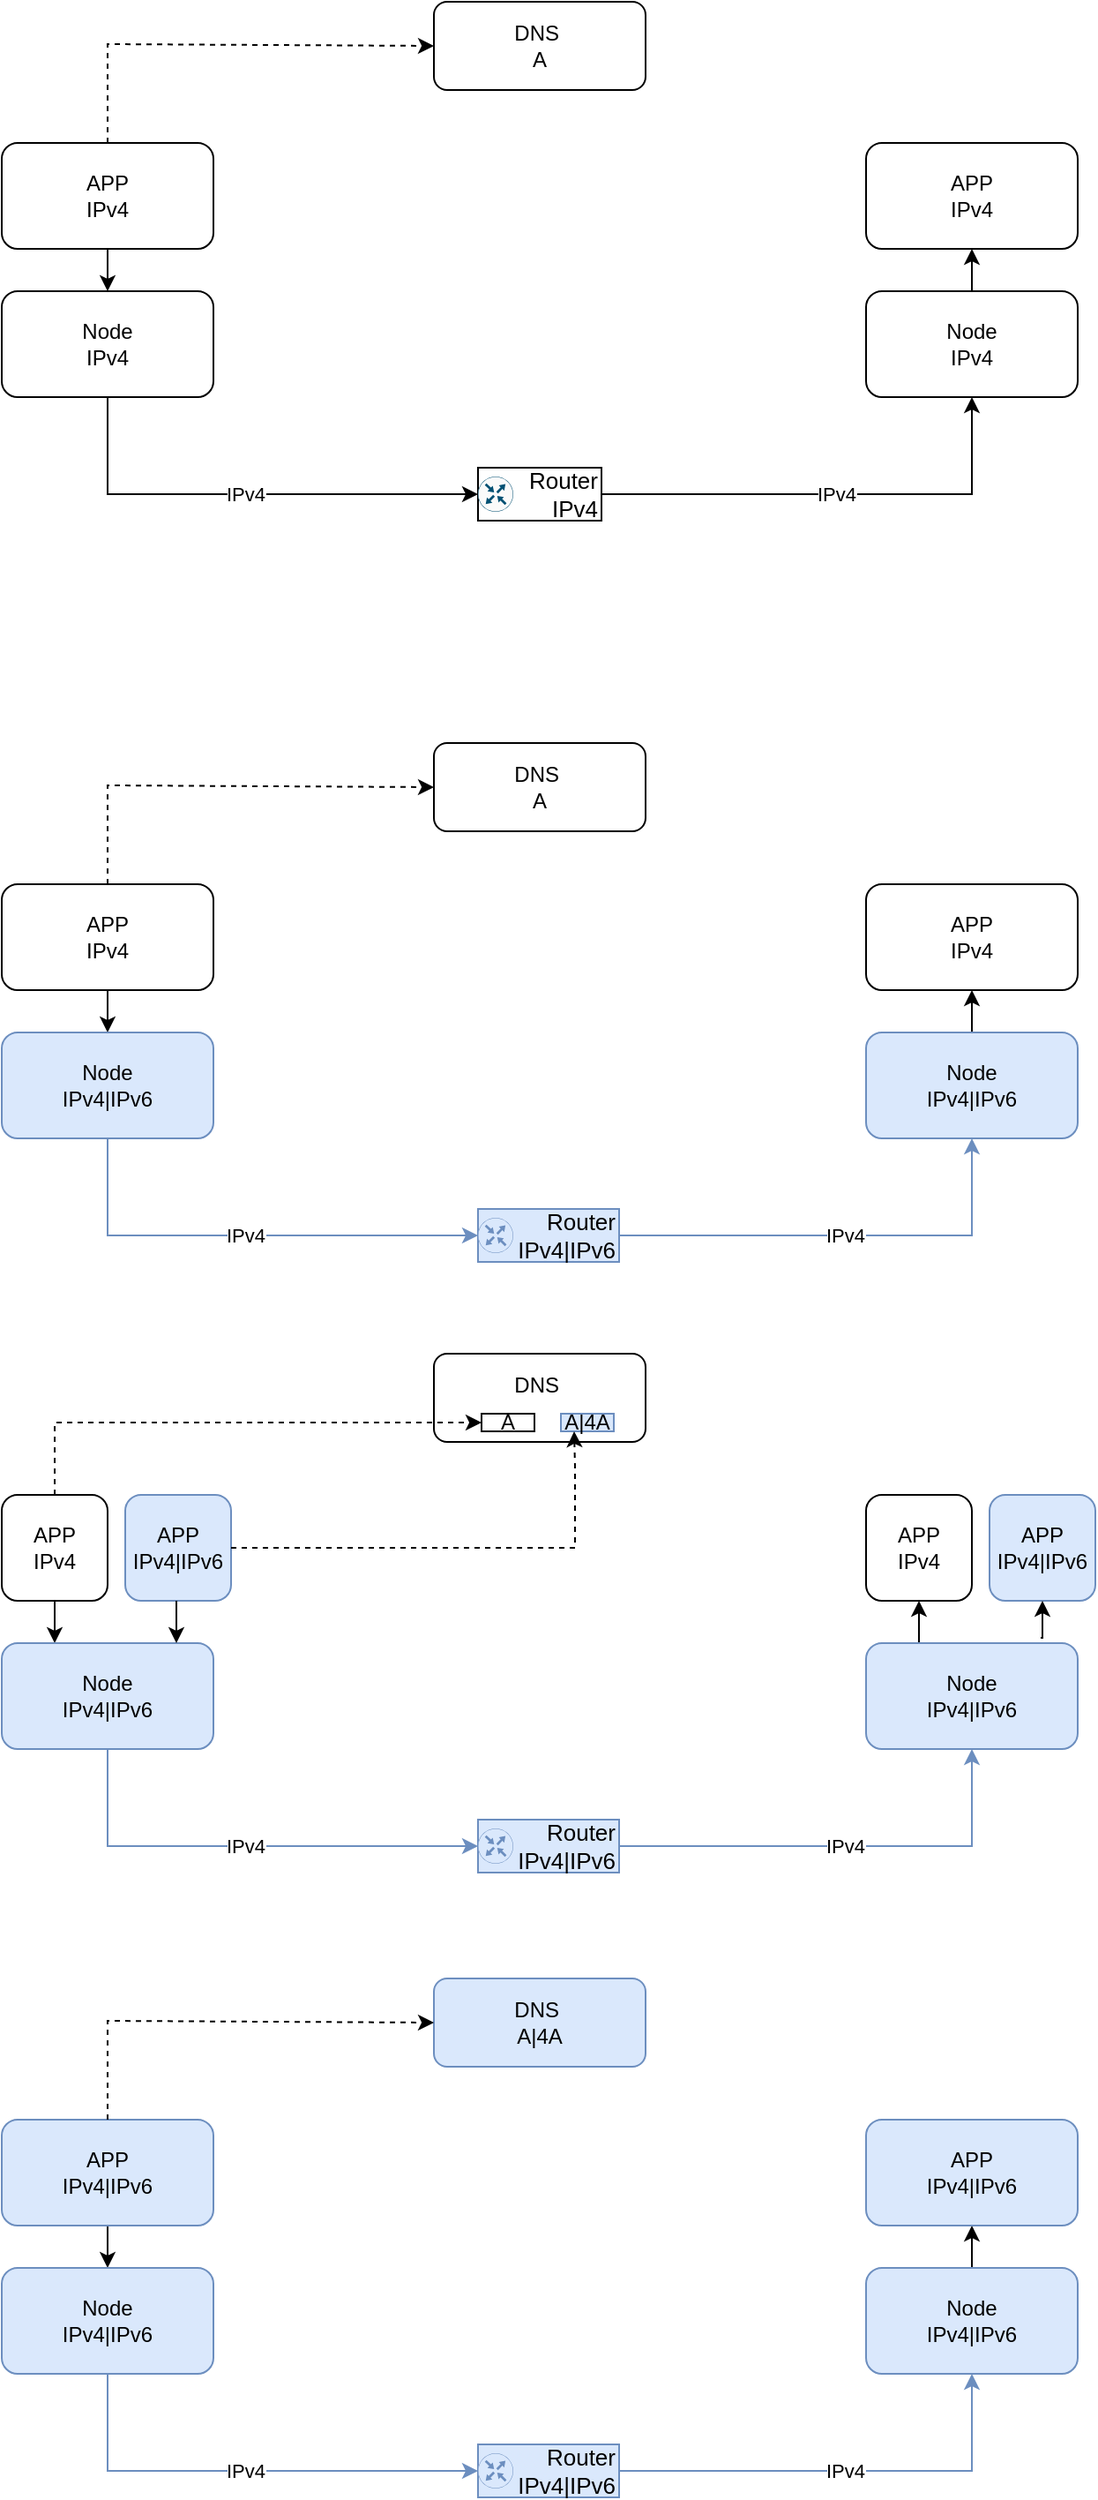 <mxfile version="24.2.5" type="github">
  <diagram name="Page-1" id="hf8vbC5gnfpXznW6TtMR">
    <mxGraphModel dx="954" dy="581" grid="1" gridSize="10" guides="1" tooltips="1" connect="1" arrows="1" fold="1" page="1" pageScale="1" pageWidth="850" pageHeight="1100" math="0" shadow="0">
      <root>
        <mxCell id="0" />
        <mxCell id="1" parent="0" />
        <mxCell id="I-ZQHCLHnSNSRRZjwJ6a-3" value="" style="edgeStyle=orthogonalEdgeStyle;rounded=0;orthogonalLoop=1;jettySize=auto;html=1;" parent="1" source="I-ZQHCLHnSNSRRZjwJ6a-1" target="I-ZQHCLHnSNSRRZjwJ6a-2" edge="1">
          <mxGeometry relative="1" as="geometry" />
        </mxCell>
        <mxCell id="I-ZQHCLHnSNSRRZjwJ6a-1" value="APP&lt;div data-sider-select-id=&quot;33506169-b03d-43fa-859e-f544d424c816&quot;&gt;IPv4&lt;/div&gt;" style="rounded=1;whiteSpace=wrap;html=1;" parent="1" vertex="1">
          <mxGeometry x="50" y="120" width="120" height="60" as="geometry" />
        </mxCell>
        <mxCell id="I-ZQHCLHnSNSRRZjwJ6a-2" value="Node&lt;div&gt;IPv4&lt;/div&gt;" style="whiteSpace=wrap;html=1;rounded=1;" parent="1" vertex="1">
          <mxGeometry x="50" y="204" width="120" height="60" as="geometry" />
        </mxCell>
        <mxCell id="I-ZQHCLHnSNSRRZjwJ6a-4" value="Router&lt;div style=&quot;font-size: 13px;&quot;&gt;IPv4&lt;/div&gt;" style="rounded=0;whiteSpace=wrap;html=1;fontSize=13;verticalAlign=middle;align=right;" parent="1" vertex="1">
          <mxGeometry x="320" y="304" width="70" height="30" as="geometry" />
        </mxCell>
        <mxCell id="I-ZQHCLHnSNSRRZjwJ6a-7" value="DNS&amp;nbsp;&lt;div&gt;A&lt;/div&gt;" style="rounded=1;whiteSpace=wrap;html=1;" parent="1" vertex="1">
          <mxGeometry x="295" y="40" width="120" height="50" as="geometry" />
        </mxCell>
        <mxCell id="I-ZQHCLHnSNSRRZjwJ6a-12" value="" style="edgeStyle=orthogonalEdgeStyle;rounded=0;orthogonalLoop=1;jettySize=auto;html=1;entryX=0.5;entryY=1;entryDx=0;entryDy=0;exitX=0.5;exitY=0;exitDx=0;exitDy=0;" parent="1" source="I-ZQHCLHnSNSRRZjwJ6a-14" target="I-ZQHCLHnSNSRRZjwJ6a-13" edge="1">
          <mxGeometry relative="1" as="geometry">
            <mxPoint x="690" y="184" as="sourcePoint" />
          </mxGeometry>
        </mxCell>
        <mxCell id="I-ZQHCLHnSNSRRZjwJ6a-13" value="APP&lt;div data-sider-select-id=&quot;33506169-b03d-43fa-859e-f544d424c816&quot;&gt;IPv4&lt;/div&gt;" style="rounded=1;whiteSpace=wrap;html=1;" parent="1" vertex="1">
          <mxGeometry x="540" y="120" width="120" height="60" as="geometry" />
        </mxCell>
        <mxCell id="I-ZQHCLHnSNSRRZjwJ6a-14" value="Node&lt;div&gt;IPv4&lt;/div&gt;" style="whiteSpace=wrap;html=1;rounded=1;" parent="1" vertex="1">
          <mxGeometry x="540" y="204" width="120" height="60" as="geometry" />
        </mxCell>
        <mxCell id="I-ZQHCLHnSNSRRZjwJ6a-19" value="" style="sketch=0;points=[[0.5,0,0],[1,0.5,0],[0.5,1,0],[0,0.5,0],[0.145,0.145,0],[0.856,0.145,0],[0.855,0.856,0],[0.145,0.855,0]];verticalLabelPosition=bottom;html=1;verticalAlign=top;aspect=fixed;align=center;pointerEvents=1;shape=mxgraph.cisco19.rect;prIcon=router;fillColor=#FAFAFA;strokeColor=#005073;" parent="1" vertex="1">
          <mxGeometry x="320" y="309" width="20" height="20" as="geometry" />
        </mxCell>
        <mxCell id="I-ZQHCLHnSNSRRZjwJ6a-22" value="IPv4" style="endArrow=classic;html=1;rounded=0;exitX=1;exitY=0.5;exitDx=0;exitDy=0;entryX=0.5;entryY=1;entryDx=0;entryDy=0;" parent="1" source="I-ZQHCLHnSNSRRZjwJ6a-4" target="I-ZQHCLHnSNSRRZjwJ6a-14" edge="1">
          <mxGeometry width="50" height="50" relative="1" as="geometry">
            <mxPoint x="415" y="324" as="sourcePoint" />
            <mxPoint x="465" y="274" as="targetPoint" />
            <Array as="points">
              <mxPoint x="600" y="319" />
            </Array>
          </mxGeometry>
        </mxCell>
        <mxCell id="I-ZQHCLHnSNSRRZjwJ6a-23" value="IPv4" style="endArrow=classic;html=1;rounded=0;exitX=0.5;exitY=1;exitDx=0;exitDy=0;entryX=0;entryY=0.5;entryDx=0;entryDy=0;" parent="1" source="I-ZQHCLHnSNSRRZjwJ6a-2" target="I-ZQHCLHnSNSRRZjwJ6a-4" edge="1">
          <mxGeometry width="50" height="50" relative="1" as="geometry">
            <mxPoint x="140" y="404" as="sourcePoint" />
            <mxPoint x="190" y="354" as="targetPoint" />
            <Array as="points">
              <mxPoint x="110" y="319" />
            </Array>
          </mxGeometry>
        </mxCell>
        <mxCell id="gsKdTAAplyLeZxzxBcaJ-2" value="" style="endArrow=classic;html=1;rounded=0;exitX=0.5;exitY=0;exitDx=0;exitDy=0;entryX=0;entryY=0.5;entryDx=0;entryDy=0;dashed=1;" edge="1" parent="1" source="I-ZQHCLHnSNSRRZjwJ6a-1" target="I-ZQHCLHnSNSRRZjwJ6a-7">
          <mxGeometry width="50" height="50" relative="1" as="geometry">
            <mxPoint x="390" y="234" as="sourcePoint" />
            <mxPoint x="440" y="184" as="targetPoint" />
            <Array as="points">
              <mxPoint x="110" y="64" />
            </Array>
          </mxGeometry>
        </mxCell>
        <mxCell id="gsKdTAAplyLeZxzxBcaJ-4" value="" style="edgeStyle=orthogonalEdgeStyle;rounded=0;orthogonalLoop=1;jettySize=auto;html=1;" edge="1" parent="1" source="gsKdTAAplyLeZxzxBcaJ-5" target="gsKdTAAplyLeZxzxBcaJ-6">
          <mxGeometry relative="1" as="geometry" />
        </mxCell>
        <mxCell id="gsKdTAAplyLeZxzxBcaJ-5" value="APP&lt;div data-sider-select-id=&quot;33506169-b03d-43fa-859e-f544d424c816&quot;&gt;IPv4&lt;/div&gt;" style="rounded=1;whiteSpace=wrap;html=1;" vertex="1" parent="1">
          <mxGeometry x="50" y="540" width="120" height="60" as="geometry" />
        </mxCell>
        <mxCell id="gsKdTAAplyLeZxzxBcaJ-6" value="Node&lt;div&gt;IPv4|IPv6&lt;/div&gt;" style="whiteSpace=wrap;html=1;rounded=1;fillColor=#dae8fc;strokeColor=#6c8ebf;" vertex="1" parent="1">
          <mxGeometry x="50" y="624" width="120" height="60" as="geometry" />
        </mxCell>
        <mxCell id="gsKdTAAplyLeZxzxBcaJ-7" value="Router&lt;div style=&quot;font-size: 13px;&quot;&gt;IPv4|IPv6&lt;/div&gt;" style="rounded=0;whiteSpace=wrap;html=1;fontSize=13;verticalAlign=middle;align=right;fillColor=#dae8fc;strokeColor=#6c8ebf;" vertex="1" parent="1">
          <mxGeometry x="320" y="724" width="80" height="30" as="geometry" />
        </mxCell>
        <mxCell id="gsKdTAAplyLeZxzxBcaJ-8" value="DNS&amp;nbsp;&lt;div&gt;A&lt;/div&gt;" style="rounded=1;whiteSpace=wrap;html=1;" vertex="1" parent="1">
          <mxGeometry x="295" y="460" width="120" height="50" as="geometry" />
        </mxCell>
        <mxCell id="gsKdTAAplyLeZxzxBcaJ-9" value="" style="edgeStyle=orthogonalEdgeStyle;rounded=0;orthogonalLoop=1;jettySize=auto;html=1;entryX=0.5;entryY=1;entryDx=0;entryDy=0;exitX=0.5;exitY=0;exitDx=0;exitDy=0;" edge="1" parent="1" source="gsKdTAAplyLeZxzxBcaJ-11" target="gsKdTAAplyLeZxzxBcaJ-10">
          <mxGeometry relative="1" as="geometry">
            <mxPoint x="690" y="604" as="sourcePoint" />
          </mxGeometry>
        </mxCell>
        <mxCell id="gsKdTAAplyLeZxzxBcaJ-10" value="APP&lt;div data-sider-select-id=&quot;33506169-b03d-43fa-859e-f544d424c816&quot;&gt;IPv4&lt;/div&gt;" style="rounded=1;whiteSpace=wrap;html=1;" vertex="1" parent="1">
          <mxGeometry x="540" y="540" width="120" height="60" as="geometry" />
        </mxCell>
        <mxCell id="gsKdTAAplyLeZxzxBcaJ-11" value="Node&lt;div&gt;IPv4|IPv6&lt;/div&gt;" style="whiteSpace=wrap;html=1;rounded=1;fillColor=#dae8fc;strokeColor=#6c8ebf;" vertex="1" parent="1">
          <mxGeometry x="540" y="624" width="120" height="60" as="geometry" />
        </mxCell>
        <mxCell id="gsKdTAAplyLeZxzxBcaJ-12" value="" style="sketch=0;points=[[0.5,0,0],[1,0.5,0],[0.5,1,0],[0,0.5,0],[0.145,0.145,0],[0.856,0.145,0],[0.855,0.856,0],[0.145,0.855,0]];verticalLabelPosition=bottom;html=1;verticalAlign=top;aspect=fixed;align=center;pointerEvents=1;shape=mxgraph.cisco19.rect;prIcon=router;fillColor=#dae8fc;strokeColor=#6c8ebf;" vertex="1" parent="1">
          <mxGeometry x="320" y="729" width="20" height="20" as="geometry" />
        </mxCell>
        <mxCell id="gsKdTAAplyLeZxzxBcaJ-13" value="IPv4" style="endArrow=classic;html=1;rounded=0;exitX=1;exitY=0.5;exitDx=0;exitDy=0;entryX=0.5;entryY=1;entryDx=0;entryDy=0;fillColor=#dae8fc;strokeColor=#6c8ebf;" edge="1" parent="1" source="gsKdTAAplyLeZxzxBcaJ-7" target="gsKdTAAplyLeZxzxBcaJ-11">
          <mxGeometry width="50" height="50" relative="1" as="geometry">
            <mxPoint x="415" y="744" as="sourcePoint" />
            <mxPoint x="465" y="694" as="targetPoint" />
            <Array as="points">
              <mxPoint x="600" y="739" />
            </Array>
          </mxGeometry>
        </mxCell>
        <mxCell id="gsKdTAAplyLeZxzxBcaJ-14" value="IPv4" style="endArrow=classic;html=1;rounded=0;exitX=0.5;exitY=1;exitDx=0;exitDy=0;entryX=0;entryY=0.5;entryDx=0;entryDy=0;fillColor=#dae8fc;strokeColor=#6c8ebf;" edge="1" parent="1" source="gsKdTAAplyLeZxzxBcaJ-6" target="gsKdTAAplyLeZxzxBcaJ-7">
          <mxGeometry width="50" height="50" relative="1" as="geometry">
            <mxPoint x="140" y="824" as="sourcePoint" />
            <mxPoint x="190" y="774" as="targetPoint" />
            <Array as="points">
              <mxPoint x="110" y="739" />
            </Array>
          </mxGeometry>
        </mxCell>
        <mxCell id="gsKdTAAplyLeZxzxBcaJ-15" value="" style="endArrow=classic;html=1;rounded=0;exitX=0.5;exitY=0;exitDx=0;exitDy=0;entryX=0;entryY=0.5;entryDx=0;entryDy=0;dashed=1;" edge="1" parent="1" source="gsKdTAAplyLeZxzxBcaJ-5" target="gsKdTAAplyLeZxzxBcaJ-8">
          <mxGeometry width="50" height="50" relative="1" as="geometry">
            <mxPoint x="390" y="654" as="sourcePoint" />
            <mxPoint x="440" y="604" as="targetPoint" />
            <Array as="points">
              <mxPoint x="110" y="484" />
            </Array>
          </mxGeometry>
        </mxCell>
        <mxCell id="gsKdTAAplyLeZxzxBcaJ-16" value="" style="edgeStyle=orthogonalEdgeStyle;rounded=0;orthogonalLoop=1;jettySize=auto;html=1;" edge="1" parent="1" source="gsKdTAAplyLeZxzxBcaJ-17" target="gsKdTAAplyLeZxzxBcaJ-18">
          <mxGeometry relative="1" as="geometry">
            <Array as="points">
              <mxPoint x="80" y="966" />
              <mxPoint x="80" y="966" />
            </Array>
          </mxGeometry>
        </mxCell>
        <mxCell id="gsKdTAAplyLeZxzxBcaJ-17" value="APP&lt;div data-sider-select-id=&quot;33506169-b03d-43fa-859e-f544d424c816&quot;&gt;IPv4&lt;/div&gt;" style="rounded=1;whiteSpace=wrap;html=1;" vertex="1" parent="1">
          <mxGeometry x="50" y="886" width="60" height="60" as="geometry" />
        </mxCell>
        <mxCell id="gsKdTAAplyLeZxzxBcaJ-18" value="Node&lt;div&gt;IPv4|IPv6&lt;/div&gt;" style="whiteSpace=wrap;html=1;rounded=1;fillColor=#dae8fc;strokeColor=#6c8ebf;" vertex="1" parent="1">
          <mxGeometry x="50" y="970" width="120" height="60" as="geometry" />
        </mxCell>
        <mxCell id="gsKdTAAplyLeZxzxBcaJ-19" value="Router&lt;div style=&quot;font-size: 13px;&quot;&gt;IPv4|IPv6&lt;/div&gt;" style="rounded=0;whiteSpace=wrap;html=1;fontSize=13;verticalAlign=middle;align=right;fillColor=#dae8fc;strokeColor=#6c8ebf;" vertex="1" parent="1">
          <mxGeometry x="320" y="1070" width="80" height="30" as="geometry" />
        </mxCell>
        <mxCell id="gsKdTAAplyLeZxzxBcaJ-20" value="DNS&amp;nbsp;&lt;div&gt;&lt;br&gt;&lt;/div&gt;" style="rounded=1;whiteSpace=wrap;html=1;" vertex="1" parent="1">
          <mxGeometry x="295" y="806" width="120" height="50" as="geometry" />
        </mxCell>
        <mxCell id="gsKdTAAplyLeZxzxBcaJ-21" value="" style="edgeStyle=orthogonalEdgeStyle;rounded=0;orthogonalLoop=1;jettySize=auto;html=1;entryX=0.5;entryY=1;entryDx=0;entryDy=0;exitX=0.5;exitY=0;exitDx=0;exitDy=0;" edge="1" parent="1" source="gsKdTAAplyLeZxzxBcaJ-23" target="gsKdTAAplyLeZxzxBcaJ-22">
          <mxGeometry relative="1" as="geometry">
            <mxPoint x="690" y="950" as="sourcePoint" />
          </mxGeometry>
        </mxCell>
        <mxCell id="gsKdTAAplyLeZxzxBcaJ-22" value="APP&lt;div data-sider-select-id=&quot;33506169-b03d-43fa-859e-f544d424c816&quot;&gt;IPv4&lt;/div&gt;" style="rounded=1;whiteSpace=wrap;html=1;" vertex="1" parent="1">
          <mxGeometry x="540" y="886" width="60" height="60" as="geometry" />
        </mxCell>
        <mxCell id="gsKdTAAplyLeZxzxBcaJ-23" value="Node&lt;div&gt;IPv4|IPv6&lt;/div&gt;" style="whiteSpace=wrap;html=1;rounded=1;fillColor=#dae8fc;strokeColor=#6c8ebf;" vertex="1" parent="1">
          <mxGeometry x="540" y="970" width="120" height="60" as="geometry" />
        </mxCell>
        <mxCell id="gsKdTAAplyLeZxzxBcaJ-24" value="" style="sketch=0;points=[[0.5,0,0],[1,0.5,0],[0.5,1,0],[0,0.5,0],[0.145,0.145,0],[0.856,0.145,0],[0.855,0.856,0],[0.145,0.855,0]];verticalLabelPosition=bottom;html=1;verticalAlign=top;aspect=fixed;align=center;pointerEvents=1;shape=mxgraph.cisco19.rect;prIcon=router;fillColor=#dae8fc;strokeColor=#6c8ebf;" vertex="1" parent="1">
          <mxGeometry x="320" y="1075" width="20" height="20" as="geometry" />
        </mxCell>
        <mxCell id="gsKdTAAplyLeZxzxBcaJ-25" value="IPv4" style="endArrow=classic;html=1;rounded=0;exitX=1;exitY=0.5;exitDx=0;exitDy=0;entryX=0.5;entryY=1;entryDx=0;entryDy=0;fillColor=#dae8fc;strokeColor=#6c8ebf;" edge="1" parent="1" source="gsKdTAAplyLeZxzxBcaJ-19" target="gsKdTAAplyLeZxzxBcaJ-23">
          <mxGeometry width="50" height="50" relative="1" as="geometry">
            <mxPoint x="415" y="1090" as="sourcePoint" />
            <mxPoint x="465" y="1040" as="targetPoint" />
            <Array as="points">
              <mxPoint x="600" y="1085" />
            </Array>
          </mxGeometry>
        </mxCell>
        <mxCell id="gsKdTAAplyLeZxzxBcaJ-26" value="IPv4" style="endArrow=classic;html=1;rounded=0;exitX=0.5;exitY=1;exitDx=0;exitDy=0;entryX=0;entryY=0.5;entryDx=0;entryDy=0;fillColor=#dae8fc;strokeColor=#6c8ebf;" edge="1" parent="1" source="gsKdTAAplyLeZxzxBcaJ-18" target="gsKdTAAplyLeZxzxBcaJ-19">
          <mxGeometry width="50" height="50" relative="1" as="geometry">
            <mxPoint x="140" y="1170" as="sourcePoint" />
            <mxPoint x="190" y="1120" as="targetPoint" />
            <Array as="points">
              <mxPoint x="110" y="1085" />
            </Array>
          </mxGeometry>
        </mxCell>
        <mxCell id="gsKdTAAplyLeZxzxBcaJ-27" value="" style="endArrow=classic;html=1;rounded=0;exitX=0.5;exitY=0;exitDx=0;exitDy=0;entryX=0;entryY=0.5;entryDx=0;entryDy=0;dashed=1;" edge="1" parent="1" source="gsKdTAAplyLeZxzxBcaJ-17" target="gsKdTAAplyLeZxzxBcaJ-35">
          <mxGeometry width="50" height="50" relative="1" as="geometry">
            <mxPoint x="390" y="1000" as="sourcePoint" />
            <mxPoint x="440" y="950" as="targetPoint" />
            <Array as="points">
              <mxPoint x="80" y="845" />
            </Array>
          </mxGeometry>
        </mxCell>
        <mxCell id="gsKdTAAplyLeZxzxBcaJ-28" value="APP&lt;div data-sider-select-id=&quot;33506169-b03d-43fa-859e-f544d424c816&quot;&gt;IPv4|IPv6&lt;/div&gt;" style="rounded=1;whiteSpace=wrap;html=1;fillColor=#dae8fc;strokeColor=#6c8ebf;" vertex="1" parent="1">
          <mxGeometry x="610" y="886" width="60" height="60" as="geometry" />
        </mxCell>
        <mxCell id="gsKdTAAplyLeZxzxBcaJ-29" value="" style="edgeStyle=orthogonalEdgeStyle;rounded=0;orthogonalLoop=1;jettySize=auto;html=1;exitX=0.825;exitY=-0.05;exitDx=0;exitDy=0;entryX=0.5;entryY=1;entryDx=0;entryDy=0;exitPerimeter=0;" edge="1" parent="1" source="gsKdTAAplyLeZxzxBcaJ-23" target="gsKdTAAplyLeZxzxBcaJ-28">
          <mxGeometry relative="1" as="geometry">
            <mxPoint x="610" y="980" as="sourcePoint" />
            <mxPoint x="650" y="950" as="targetPoint" />
          </mxGeometry>
        </mxCell>
        <mxCell id="gsKdTAAplyLeZxzxBcaJ-31" value="APP&lt;div data-sider-select-id=&quot;33506169-b03d-43fa-859e-f544d424c816&quot;&gt;IPv4|IPv6&lt;/div&gt;" style="rounded=1;whiteSpace=wrap;html=1;fillColor=#dae8fc;strokeColor=#6c8ebf;" vertex="1" parent="1">
          <mxGeometry x="120" y="886" width="60" height="60" as="geometry" />
        </mxCell>
        <mxCell id="gsKdTAAplyLeZxzxBcaJ-34" value="" style="edgeStyle=orthogonalEdgeStyle;rounded=0;orthogonalLoop=1;jettySize=auto;html=1;" edge="1" parent="1">
          <mxGeometry relative="1" as="geometry">
            <mxPoint x="149" y="946" as="sourcePoint" />
            <mxPoint x="149" y="970" as="targetPoint" />
            <Array as="points">
              <mxPoint x="149" y="966" />
              <mxPoint x="149" y="966" />
            </Array>
          </mxGeometry>
        </mxCell>
        <mxCell id="gsKdTAAplyLeZxzxBcaJ-35" value="A" style="rounded=0;whiteSpace=wrap;html=1;" vertex="1" parent="1">
          <mxGeometry x="322" y="840" width="30" height="10" as="geometry" />
        </mxCell>
        <mxCell id="gsKdTAAplyLeZxzxBcaJ-36" value="A|4A" style="rounded=0;whiteSpace=wrap;html=1;fillColor=#dae8fc;strokeColor=#6c8ebf;" vertex="1" parent="1">
          <mxGeometry x="367" y="840" width="30" height="10" as="geometry" />
        </mxCell>
        <mxCell id="gsKdTAAplyLeZxzxBcaJ-38" value="" style="endArrow=classic;html=1;rounded=0;exitX=1;exitY=0.5;exitDx=0;exitDy=0;entryX=0.25;entryY=1;entryDx=0;entryDy=0;dashed=1;" edge="1" parent="1" source="gsKdTAAplyLeZxzxBcaJ-31" target="gsKdTAAplyLeZxzxBcaJ-36">
          <mxGeometry width="50" height="50" relative="1" as="geometry">
            <mxPoint x="90" y="896" as="sourcePoint" />
            <mxPoint x="332" y="855" as="targetPoint" />
            <Array as="points">
              <mxPoint x="375" y="916" />
              <mxPoint x="375" y="870" />
            </Array>
          </mxGeometry>
        </mxCell>
        <mxCell id="gsKdTAAplyLeZxzxBcaJ-39" value="" style="edgeStyle=orthogonalEdgeStyle;rounded=0;orthogonalLoop=1;jettySize=auto;html=1;" edge="1" parent="1" source="gsKdTAAplyLeZxzxBcaJ-40" target="gsKdTAAplyLeZxzxBcaJ-41">
          <mxGeometry relative="1" as="geometry" />
        </mxCell>
        <mxCell id="gsKdTAAplyLeZxzxBcaJ-40" value="APP&lt;div data-sider-select-id=&quot;33506169-b03d-43fa-859e-f544d424c816&quot;&gt;IPv4|IPv6&lt;/div&gt;" style="rounded=1;whiteSpace=wrap;html=1;fillColor=#dae8fc;strokeColor=#6c8ebf;" vertex="1" parent="1">
          <mxGeometry x="50" y="1240" width="120" height="60" as="geometry" />
        </mxCell>
        <mxCell id="gsKdTAAplyLeZxzxBcaJ-41" value="Node&lt;div&gt;IPv4|IPv6&lt;/div&gt;" style="whiteSpace=wrap;html=1;rounded=1;fillColor=#dae8fc;strokeColor=#6c8ebf;" vertex="1" parent="1">
          <mxGeometry x="50" y="1324" width="120" height="60" as="geometry" />
        </mxCell>
        <mxCell id="gsKdTAAplyLeZxzxBcaJ-42" value="Router&lt;div style=&quot;font-size: 13px;&quot;&gt;IPv4|IPv6&lt;/div&gt;" style="rounded=0;whiteSpace=wrap;html=1;fontSize=13;verticalAlign=middle;align=right;fillColor=#dae8fc;strokeColor=#6c8ebf;" vertex="1" parent="1">
          <mxGeometry x="320" y="1424" width="80" height="30" as="geometry" />
        </mxCell>
        <mxCell id="gsKdTAAplyLeZxzxBcaJ-43" value="DNS&amp;nbsp;&lt;div&gt;A|4A&lt;/div&gt;" style="rounded=1;whiteSpace=wrap;html=1;fillColor=#dae8fc;strokeColor=#6c8ebf;" vertex="1" parent="1">
          <mxGeometry x="295" y="1160" width="120" height="50" as="geometry" />
        </mxCell>
        <mxCell id="gsKdTAAplyLeZxzxBcaJ-44" value="" style="edgeStyle=orthogonalEdgeStyle;rounded=0;orthogonalLoop=1;jettySize=auto;html=1;entryX=0.5;entryY=1;entryDx=0;entryDy=0;exitX=0.5;exitY=0;exitDx=0;exitDy=0;" edge="1" parent="1" source="gsKdTAAplyLeZxzxBcaJ-46" target="gsKdTAAplyLeZxzxBcaJ-45">
          <mxGeometry relative="1" as="geometry">
            <mxPoint x="690" y="1304" as="sourcePoint" />
          </mxGeometry>
        </mxCell>
        <mxCell id="gsKdTAAplyLeZxzxBcaJ-45" value="APP&lt;div data-sider-select-id=&quot;33506169-b03d-43fa-859e-f544d424c816&quot;&gt;IPv4|IPv6&lt;/div&gt;" style="rounded=1;whiteSpace=wrap;html=1;fillColor=#dae8fc;strokeColor=#6c8ebf;" vertex="1" parent="1">
          <mxGeometry x="540" y="1240" width="120" height="60" as="geometry" />
        </mxCell>
        <mxCell id="gsKdTAAplyLeZxzxBcaJ-46" value="Node&lt;div&gt;IPv4|IPv6&lt;/div&gt;" style="whiteSpace=wrap;html=1;rounded=1;fillColor=#dae8fc;strokeColor=#6c8ebf;" vertex="1" parent="1">
          <mxGeometry x="540" y="1324" width="120" height="60" as="geometry" />
        </mxCell>
        <mxCell id="gsKdTAAplyLeZxzxBcaJ-47" value="" style="sketch=0;points=[[0.5,0,0],[1,0.5,0],[0.5,1,0],[0,0.5,0],[0.145,0.145,0],[0.856,0.145,0],[0.855,0.856,0],[0.145,0.855,0]];verticalLabelPosition=bottom;html=1;verticalAlign=top;aspect=fixed;align=center;pointerEvents=1;shape=mxgraph.cisco19.rect;prIcon=router;fillColor=#dae8fc;strokeColor=#6c8ebf;" vertex="1" parent="1">
          <mxGeometry x="320" y="1429" width="20" height="20" as="geometry" />
        </mxCell>
        <mxCell id="gsKdTAAplyLeZxzxBcaJ-48" value="IPv4" style="endArrow=classic;html=1;rounded=0;exitX=1;exitY=0.5;exitDx=0;exitDy=0;entryX=0.5;entryY=1;entryDx=0;entryDy=0;fillColor=#dae8fc;strokeColor=#6c8ebf;" edge="1" parent="1" source="gsKdTAAplyLeZxzxBcaJ-42" target="gsKdTAAplyLeZxzxBcaJ-46">
          <mxGeometry width="50" height="50" relative="1" as="geometry">
            <mxPoint x="415" y="1444" as="sourcePoint" />
            <mxPoint x="465" y="1394" as="targetPoint" />
            <Array as="points">
              <mxPoint x="600" y="1439" />
            </Array>
          </mxGeometry>
        </mxCell>
        <mxCell id="gsKdTAAplyLeZxzxBcaJ-49" value="IPv4" style="endArrow=classic;html=1;rounded=0;exitX=0.5;exitY=1;exitDx=0;exitDy=0;entryX=0;entryY=0.5;entryDx=0;entryDy=0;fillColor=#dae8fc;strokeColor=#6c8ebf;" edge="1" parent="1" source="gsKdTAAplyLeZxzxBcaJ-41" target="gsKdTAAplyLeZxzxBcaJ-42">
          <mxGeometry width="50" height="50" relative="1" as="geometry">
            <mxPoint x="140" y="1524" as="sourcePoint" />
            <mxPoint x="190" y="1474" as="targetPoint" />
            <Array as="points">
              <mxPoint x="110" y="1439" />
            </Array>
          </mxGeometry>
        </mxCell>
        <mxCell id="gsKdTAAplyLeZxzxBcaJ-50" value="" style="endArrow=classic;html=1;rounded=0;exitX=0.5;exitY=0;exitDx=0;exitDy=0;entryX=0;entryY=0.5;entryDx=0;entryDy=0;dashed=1;" edge="1" parent="1" source="gsKdTAAplyLeZxzxBcaJ-40" target="gsKdTAAplyLeZxzxBcaJ-43">
          <mxGeometry width="50" height="50" relative="1" as="geometry">
            <mxPoint x="390" y="1354" as="sourcePoint" />
            <mxPoint x="440" y="1304" as="targetPoint" />
            <Array as="points">
              <mxPoint x="110" y="1184" />
            </Array>
          </mxGeometry>
        </mxCell>
      </root>
    </mxGraphModel>
  </diagram>
</mxfile>
